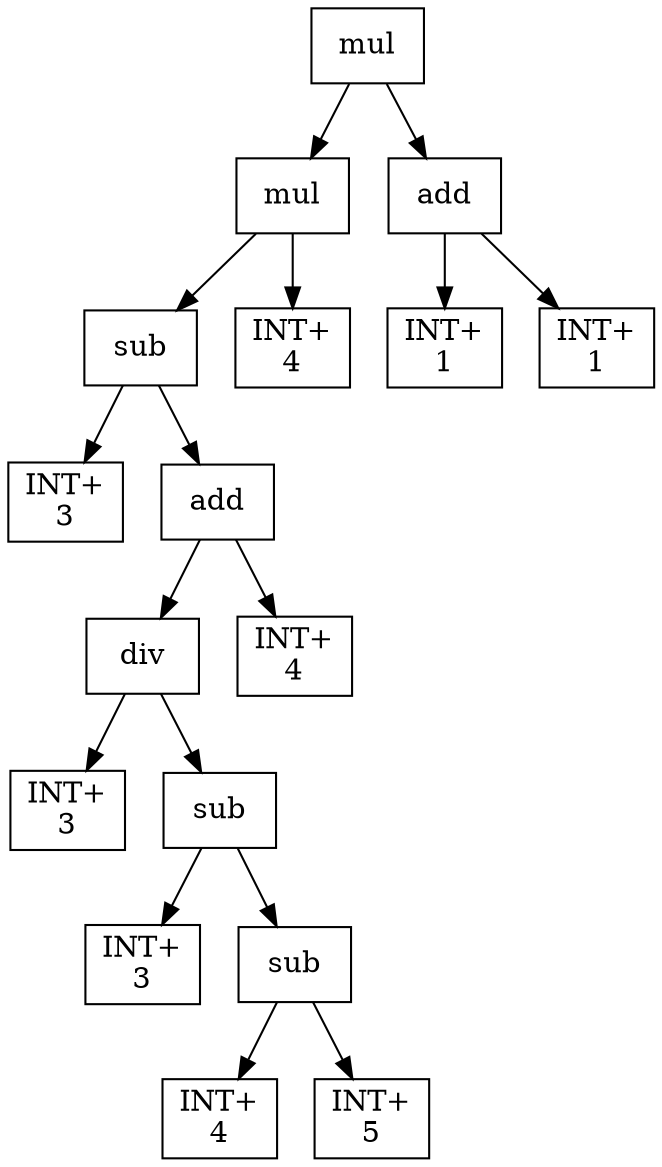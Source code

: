 digraph expr {
  node [shape=box];
  n1 [label="mul"];
  n2 [label="mul"];
  n3 [label="sub"];
  n4 [label="INT+\n3"];
  n5 [label="add"];
  n6 [label="div"];
  n7 [label="INT+\n3"];
  n8 [label="sub"];
  n9 [label="INT+\n3"];
  n10 [label="sub"];
  n11 [label="INT+\n4"];
  n12 [label="INT+\n5"];
  n10 -> n11;
  n10 -> n12;
  n8 -> n9;
  n8 -> n10;
  n6 -> n7;
  n6 -> n8;
  n13 [label="INT+\n4"];
  n5 -> n6;
  n5 -> n13;
  n3 -> n4;
  n3 -> n5;
  n14 [label="INT+\n4"];
  n2 -> n3;
  n2 -> n14;
  n15 [label="add"];
  n16 [label="INT+\n1"];
  n17 [label="INT+\n1"];
  n15 -> n16;
  n15 -> n17;
  n1 -> n2;
  n1 -> n15;
}